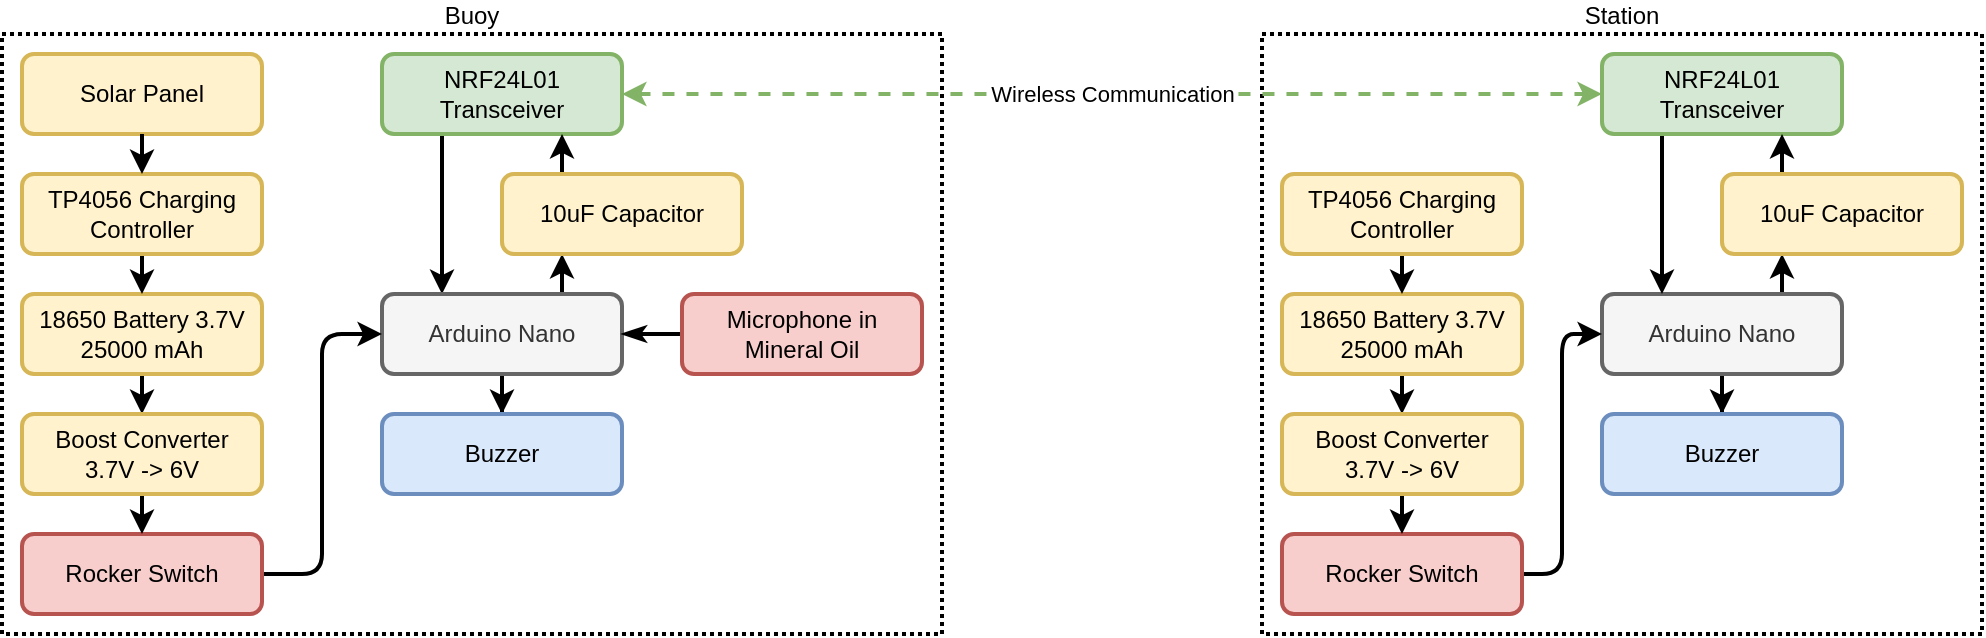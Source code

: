 <mxfile version="14.1.8" type="device" pages="2"><diagram name="Abstract" id="6Z99x5-NQWFpeb1Bx8L_"><mxGraphModel dx="1416" dy="857" grid="1" gridSize="10" guides="0" tooltips="1" connect="1" arrows="1" fold="1" page="1" pageScale="1" pageWidth="1920" pageHeight="1200" math="0" shadow="0"><root><mxCell id="Xa23CsqQ00-xPEFVHfZT-0"/><mxCell id="Xa23CsqQ00-xPEFVHfZT-1" parent="Xa23CsqQ00-xPEFVHfZT-0"/><mxCell id="Xa23CsqQ00-xPEFVHfZT-48" value="Station" style="rounded=0;whiteSpace=wrap;html=1;fillColor=none;strokeWidth=2;dashed=1;dashPattern=1 1;labelPosition=center;verticalLabelPosition=top;align=center;verticalAlign=bottom;" parent="Xa23CsqQ00-xPEFVHfZT-1" vertex="1"><mxGeometry x="660" y="30" width="360" height="300" as="geometry"/></mxCell><mxCell id="Xa23CsqQ00-xPEFVHfZT-47" value="Buoy" style="rounded=0;whiteSpace=wrap;html=1;fillColor=none;strokeWidth=2;dashed=1;dashPattern=1 1;labelPosition=center;verticalLabelPosition=top;align=center;verticalAlign=bottom;" parent="Xa23CsqQ00-xPEFVHfZT-1" vertex="1"><mxGeometry x="30" y="30" width="470" height="300" as="geometry"/></mxCell><mxCell id="Xa23CsqQ00-xPEFVHfZT-4" style="edgeStyle=orthogonalEdgeStyle;rounded=0;orthogonalLoop=1;jettySize=auto;html=1;entryX=0.5;entryY=0;entryDx=0;entryDy=0;strokeWidth=2;" parent="Xa23CsqQ00-xPEFVHfZT-1" source="Xa23CsqQ00-xPEFVHfZT-5" target="Xa23CsqQ00-xPEFVHfZT-22" edge="1"><mxGeometry relative="1" as="geometry"/></mxCell><mxCell id="Xa23CsqQ00-xPEFVHfZT-34" style="edgeStyle=orthogonalEdgeStyle;rounded=1;orthogonalLoop=1;jettySize=auto;html=1;entryX=0.25;entryY=1;entryDx=0;entryDy=0;startArrow=none;startFill=0;endArrow=classic;endFill=1;strokeWidth=2;exitX=0.75;exitY=0;exitDx=0;exitDy=0;" parent="Xa23CsqQ00-xPEFVHfZT-1" source="Xa23CsqQ00-xPEFVHfZT-5" target="Xa23CsqQ00-xPEFVHfZT-33" edge="1"><mxGeometry relative="1" as="geometry"/></mxCell><mxCell id="Xa23CsqQ00-xPEFVHfZT-37" style="edgeStyle=orthogonalEdgeStyle;rounded=1;orthogonalLoop=1;jettySize=auto;html=1;exitX=0.25;exitY=0;exitDx=0;exitDy=0;entryX=0.25;entryY=1;entryDx=0;entryDy=0;startArrow=classic;startFill=1;endArrow=none;endFill=0;strokeWidth=2;" parent="Xa23CsqQ00-xPEFVHfZT-1" source="Xa23CsqQ00-xPEFVHfZT-5" target="Xa23CsqQ00-xPEFVHfZT-6" edge="1"><mxGeometry relative="1" as="geometry"/></mxCell><mxCell id="Xa23CsqQ00-xPEFVHfZT-5" value="Arduino Nano" style="rounded=1;whiteSpace=wrap;html=1;fillColor=#f5f5f5;strokeColor=#666666;strokeWidth=2;fontColor=#333333;" parent="Xa23CsqQ00-xPEFVHfZT-1" vertex="1"><mxGeometry x="220" y="160" width="120" height="40" as="geometry"/></mxCell><mxCell id="Xa23CsqQ00-xPEFVHfZT-46" value="Wireless Communication" style="edgeStyle=orthogonalEdgeStyle;rounded=1;orthogonalLoop=1;jettySize=auto;html=1;entryX=0;entryY=0.5;entryDx=0;entryDy=0;startArrow=classic;startFill=1;endArrow=classic;endFill=1;strokeWidth=2;fillColor=#d5e8d4;strokeColor=#82b366;dashed=1;" parent="Xa23CsqQ00-xPEFVHfZT-1" source="Xa23CsqQ00-xPEFVHfZT-6" target="Xa23CsqQ00-xPEFVHfZT-18" edge="1"><mxGeometry relative="1" as="geometry"/></mxCell><mxCell id="Xa23CsqQ00-xPEFVHfZT-6" value="NRF24L01 Transceiver" style="rounded=1;whiteSpace=wrap;html=1;fillColor=#d5e8d4;strokeColor=#82b366;strokeWidth=2;" parent="Xa23CsqQ00-xPEFVHfZT-1" vertex="1"><mxGeometry x="220" y="40" width="120" height="40" as="geometry"/></mxCell><mxCell id="Xa23CsqQ00-xPEFVHfZT-7" style="edgeStyle=orthogonalEdgeStyle;rounded=1;orthogonalLoop=1;jettySize=auto;html=1;entryX=1;entryY=0.5;entryDx=0;entryDy=0;endArrow=classicThin;endFill=1;strokeColor=#000000;strokeWidth=2;" parent="Xa23CsqQ00-xPEFVHfZT-1" source="Xa23CsqQ00-xPEFVHfZT-8" target="Xa23CsqQ00-xPEFVHfZT-5" edge="1"><mxGeometry relative="1" as="geometry"/></mxCell><mxCell id="Xa23CsqQ00-xPEFVHfZT-8" value="Microphone in Mineral Oil" style="rounded=1;whiteSpace=wrap;html=1;fillColor=#f8cecc;strokeColor=#b85450;strokeWidth=2;" parent="Xa23CsqQ00-xPEFVHfZT-1" vertex="1"><mxGeometry x="370" y="160" width="120" height="40" as="geometry"/></mxCell><mxCell id="Xa23CsqQ00-xPEFVHfZT-9" style="edgeStyle=orthogonalEdgeStyle;rounded=1;orthogonalLoop=1;jettySize=auto;html=1;entryX=0.5;entryY=0;entryDx=0;entryDy=0;strokeWidth=2;" parent="Xa23CsqQ00-xPEFVHfZT-1" source="Xa23CsqQ00-xPEFVHfZT-10" target="Xa23CsqQ00-xPEFVHfZT-41" edge="1"><mxGeometry relative="1" as="geometry"/></mxCell><mxCell id="Xa23CsqQ00-xPEFVHfZT-10" value="18650 Battery 3.7V 25000 mAh" style="rounded=1;whiteSpace=wrap;html=1;fillColor=#fff2cc;strokeColor=#d6b656;strokeWidth=2;" parent="Xa23CsqQ00-xPEFVHfZT-1" vertex="1"><mxGeometry x="40" y="160" width="120" height="40" as="geometry"/></mxCell><mxCell id="Xa23CsqQ00-xPEFVHfZT-11" style="edgeStyle=orthogonalEdgeStyle;rounded=1;orthogonalLoop=1;jettySize=auto;html=1;entryX=0.5;entryY=0;entryDx=0;entryDy=0;startArrow=none;startFill=0;endArrow=classic;endFill=1;strokeColor=#000000;strokeWidth=2;" parent="Xa23CsqQ00-xPEFVHfZT-1" source="Xa23CsqQ00-xPEFVHfZT-12" target="Xa23CsqQ00-xPEFVHfZT-10" edge="1"><mxGeometry relative="1" as="geometry"/></mxCell><mxCell id="Xa23CsqQ00-xPEFVHfZT-12" value="TP4056 Charging Controller" style="rounded=1;whiteSpace=wrap;html=1;fillColor=#fff2cc;strokeColor=#d6b656;strokeWidth=2;" parent="Xa23CsqQ00-xPEFVHfZT-1" vertex="1"><mxGeometry x="40" y="100" width="120" height="40" as="geometry"/></mxCell><mxCell id="Xa23CsqQ00-xPEFVHfZT-13" value="Solar Panel" style="rounded=1;whiteSpace=wrap;html=1;fillColor=#fff2cc;strokeColor=#d6b656;strokeWidth=2;" parent="Xa23CsqQ00-xPEFVHfZT-1" vertex="1"><mxGeometry x="40" y="40" width="120" height="40" as="geometry"/></mxCell><mxCell id="Xa23CsqQ00-xPEFVHfZT-14" value="" style="endArrow=classic;html=1;strokeColor=#000000;strokeWidth=2;entryX=0.5;entryY=0;entryDx=0;entryDy=0;exitX=0.5;exitY=1;exitDx=0;exitDy=0;endFill=1;" parent="Xa23CsqQ00-xPEFVHfZT-1" source="Xa23CsqQ00-xPEFVHfZT-13" target="Xa23CsqQ00-xPEFVHfZT-12" edge="1"><mxGeometry width="50" height="50" relative="1" as="geometry"><mxPoint x="140" y="290" as="sourcePoint"/><mxPoint x="190" y="240" as="targetPoint"/></mxGeometry></mxCell><mxCell id="Xa23CsqQ00-xPEFVHfZT-15" style="edgeStyle=orthogonalEdgeStyle;rounded=0;orthogonalLoop=1;jettySize=auto;html=1;entryX=0.5;entryY=0;entryDx=0;entryDy=0;strokeWidth=2;" parent="Xa23CsqQ00-xPEFVHfZT-1" source="Xa23CsqQ00-xPEFVHfZT-16" target="Xa23CsqQ00-xPEFVHfZT-23" edge="1"><mxGeometry relative="1" as="geometry"/></mxCell><mxCell id="Xa23CsqQ00-xPEFVHfZT-39" style="edgeStyle=orthogonalEdgeStyle;rounded=1;orthogonalLoop=1;jettySize=auto;html=1;exitX=0.75;exitY=0;exitDx=0;exitDy=0;entryX=0.25;entryY=1;entryDx=0;entryDy=0;startArrow=none;startFill=0;endArrow=classic;endFill=1;strokeWidth=2;" parent="Xa23CsqQ00-xPEFVHfZT-1" source="Xa23CsqQ00-xPEFVHfZT-16" target="Xa23CsqQ00-xPEFVHfZT-38" edge="1"><mxGeometry relative="1" as="geometry"/></mxCell><mxCell id="Xa23CsqQ00-xPEFVHfZT-16" value="Arduino Nano" style="rounded=1;whiteSpace=wrap;html=1;fillColor=#f5f5f5;strokeColor=#666666;strokeWidth=2;fontColor=#333333;" parent="Xa23CsqQ00-xPEFVHfZT-1" vertex="1"><mxGeometry x="830" y="160" width="120" height="40" as="geometry"/></mxCell><mxCell id="Xa23CsqQ00-xPEFVHfZT-17" style="edgeStyle=orthogonalEdgeStyle;rounded=1;orthogonalLoop=1;jettySize=auto;html=1;entryX=0.25;entryY=0;entryDx=0;entryDy=0;startArrow=none;startFill=0;endArrow=classic;endFill=1;strokeColor=#000000;strokeWidth=2;exitX=0.25;exitY=1;exitDx=0;exitDy=0;" parent="Xa23CsqQ00-xPEFVHfZT-1" source="Xa23CsqQ00-xPEFVHfZT-18" target="Xa23CsqQ00-xPEFVHfZT-16" edge="1"><mxGeometry relative="1" as="geometry"/></mxCell><mxCell id="Xa23CsqQ00-xPEFVHfZT-18" value="NRF24L01 Transceiver" style="rounded=1;whiteSpace=wrap;html=1;fillColor=#d5e8d4;strokeColor=#82b366;strokeWidth=2;" parent="Xa23CsqQ00-xPEFVHfZT-1" vertex="1"><mxGeometry x="830" y="40" width="120" height="40" as="geometry"/></mxCell><mxCell id="Xa23CsqQ00-xPEFVHfZT-22" value="Buzzer" style="rounded=1;whiteSpace=wrap;html=1;fillColor=#dae8fc;strokeColor=#6c8ebf;strokeWidth=2;" parent="Xa23CsqQ00-xPEFVHfZT-1" vertex="1"><mxGeometry x="220" y="220" width="120" height="40" as="geometry"/></mxCell><mxCell id="Xa23CsqQ00-xPEFVHfZT-23" value="Buzzer" style="rounded=1;whiteSpace=wrap;html=1;fillColor=#dae8fc;strokeColor=#6c8ebf;strokeWidth=2;" parent="Xa23CsqQ00-xPEFVHfZT-1" vertex="1"><mxGeometry x="830" y="220" width="120" height="40" as="geometry"/></mxCell><mxCell id="Xa23CsqQ00-xPEFVHfZT-44" style="edgeStyle=orthogonalEdgeStyle;rounded=1;orthogonalLoop=1;jettySize=auto;html=1;entryX=0.5;entryY=0;entryDx=0;entryDy=0;startArrow=none;startFill=0;endArrow=classic;endFill=1;strokeWidth=2;" parent="Xa23CsqQ00-xPEFVHfZT-1" source="Xa23CsqQ00-xPEFVHfZT-25" target="Xa23CsqQ00-xPEFVHfZT-43" edge="1"><mxGeometry relative="1" as="geometry"/></mxCell><mxCell id="Xa23CsqQ00-xPEFVHfZT-25" value="18650 Battery 3.7V 25000 mAh" style="rounded=1;whiteSpace=wrap;html=1;fillColor=#fff2cc;strokeColor=#d6b656;strokeWidth=2;" parent="Xa23CsqQ00-xPEFVHfZT-1" vertex="1"><mxGeometry x="670" y="160" width="120" height="40" as="geometry"/></mxCell><mxCell id="Xa23CsqQ00-xPEFVHfZT-26" style="edgeStyle=orthogonalEdgeStyle;rounded=1;orthogonalLoop=1;jettySize=auto;html=1;entryX=0.5;entryY=0;entryDx=0;entryDy=0;strokeWidth=2;" parent="Xa23CsqQ00-xPEFVHfZT-1" source="Xa23CsqQ00-xPEFVHfZT-27" target="Xa23CsqQ00-xPEFVHfZT-25" edge="1"><mxGeometry relative="1" as="geometry"/></mxCell><mxCell id="Xa23CsqQ00-xPEFVHfZT-27" value="TP4056 Charging Controller" style="rounded=1;whiteSpace=wrap;html=1;fillColor=#fff2cc;strokeColor=#d6b656;strokeWidth=2;" parent="Xa23CsqQ00-xPEFVHfZT-1" vertex="1"><mxGeometry x="670" y="100" width="120" height="40" as="geometry"/></mxCell><mxCell id="Xa23CsqQ00-xPEFVHfZT-29" style="edgeStyle=orthogonalEdgeStyle;rounded=1;orthogonalLoop=1;jettySize=auto;html=1;entryX=0;entryY=0.5;entryDx=0;entryDy=0;strokeWidth=2;" parent="Xa23CsqQ00-xPEFVHfZT-1" source="Xa23CsqQ00-xPEFVHfZT-30" target="Xa23CsqQ00-xPEFVHfZT-16" edge="1"><mxGeometry relative="1" as="geometry"/></mxCell><mxCell id="Xa23CsqQ00-xPEFVHfZT-30" value="Rocker Switch" style="rounded=1;whiteSpace=wrap;html=1;fillColor=#f8cecc;strokeColor=#b85450;strokeWidth=2;" parent="Xa23CsqQ00-xPEFVHfZT-1" vertex="1"><mxGeometry x="670" y="280" width="120" height="40" as="geometry"/></mxCell><mxCell id="Xa23CsqQ00-xPEFVHfZT-31" style="edgeStyle=orthogonalEdgeStyle;rounded=1;orthogonalLoop=1;jettySize=auto;html=1;entryX=0;entryY=0.5;entryDx=0;entryDy=0;strokeWidth=2;" parent="Xa23CsqQ00-xPEFVHfZT-1" source="Xa23CsqQ00-xPEFVHfZT-32" target="Xa23CsqQ00-xPEFVHfZT-5" edge="1"><mxGeometry relative="1" as="geometry"/></mxCell><mxCell id="Xa23CsqQ00-xPEFVHfZT-32" value="Rocker Switch" style="rounded=1;whiteSpace=wrap;html=1;fillColor=#f8cecc;strokeColor=#b85450;strokeWidth=2;" parent="Xa23CsqQ00-xPEFVHfZT-1" vertex="1"><mxGeometry x="40" y="280" width="120" height="40" as="geometry"/></mxCell><mxCell id="Xa23CsqQ00-xPEFVHfZT-35" style="edgeStyle=orthogonalEdgeStyle;rounded=1;orthogonalLoop=1;jettySize=auto;html=1;entryX=0.75;entryY=1;entryDx=0;entryDy=0;startArrow=none;startFill=0;endArrow=classic;endFill=1;strokeWidth=2;exitX=0.25;exitY=0;exitDx=0;exitDy=0;" parent="Xa23CsqQ00-xPEFVHfZT-1" source="Xa23CsqQ00-xPEFVHfZT-33" target="Xa23CsqQ00-xPEFVHfZT-6" edge="1"><mxGeometry relative="1" as="geometry"/></mxCell><mxCell id="Xa23CsqQ00-xPEFVHfZT-33" value="10uF Capacitor" style="rounded=1;whiteSpace=wrap;html=1;fillColor=#fff2cc;strokeColor=#d6b656;strokeWidth=2;" parent="Xa23CsqQ00-xPEFVHfZT-1" vertex="1"><mxGeometry x="280" y="100" width="120" height="40" as="geometry"/></mxCell><mxCell id="Xa23CsqQ00-xPEFVHfZT-40" style="edgeStyle=orthogonalEdgeStyle;rounded=1;orthogonalLoop=1;jettySize=auto;html=1;exitX=0.25;exitY=0;exitDx=0;exitDy=0;entryX=0.75;entryY=1;entryDx=0;entryDy=0;startArrow=none;startFill=0;endArrow=classic;endFill=1;strokeWidth=2;" parent="Xa23CsqQ00-xPEFVHfZT-1" source="Xa23CsqQ00-xPEFVHfZT-38" target="Xa23CsqQ00-xPEFVHfZT-18" edge="1"><mxGeometry relative="1" as="geometry"/></mxCell><mxCell id="Xa23CsqQ00-xPEFVHfZT-38" value="10uF Capacitor" style="rounded=1;whiteSpace=wrap;html=1;fillColor=#fff2cc;strokeColor=#d6b656;strokeWidth=2;" parent="Xa23CsqQ00-xPEFVHfZT-1" vertex="1"><mxGeometry x="890" y="100" width="120" height="40" as="geometry"/></mxCell><mxCell id="Xa23CsqQ00-xPEFVHfZT-42" style="edgeStyle=orthogonalEdgeStyle;rounded=1;orthogonalLoop=1;jettySize=auto;html=1;entryX=0.5;entryY=0;entryDx=0;entryDy=0;startArrow=none;startFill=0;endArrow=classic;endFill=1;strokeWidth=2;" parent="Xa23CsqQ00-xPEFVHfZT-1" source="Xa23CsqQ00-xPEFVHfZT-41" target="Xa23CsqQ00-xPEFVHfZT-32" edge="1"><mxGeometry relative="1" as="geometry"/></mxCell><mxCell id="Xa23CsqQ00-xPEFVHfZT-41" value="Boost Converter&lt;br&gt;3.7V -&amp;gt; 6V" style="rounded=1;whiteSpace=wrap;html=1;fillColor=#fff2cc;strokeColor=#d6b656;strokeWidth=2;" parent="Xa23CsqQ00-xPEFVHfZT-1" vertex="1"><mxGeometry x="40" y="220" width="120" height="40" as="geometry"/></mxCell><mxCell id="Xa23CsqQ00-xPEFVHfZT-45" style="edgeStyle=orthogonalEdgeStyle;rounded=1;orthogonalLoop=1;jettySize=auto;html=1;entryX=0.5;entryY=0;entryDx=0;entryDy=0;startArrow=none;startFill=0;endArrow=classic;endFill=1;strokeWidth=2;" parent="Xa23CsqQ00-xPEFVHfZT-1" source="Xa23CsqQ00-xPEFVHfZT-43" target="Xa23CsqQ00-xPEFVHfZT-30" edge="1"><mxGeometry relative="1" as="geometry"/></mxCell><mxCell id="Xa23CsqQ00-xPEFVHfZT-43" value="Boost Converter&lt;br&gt;3.7V -&amp;gt; 6V" style="rounded=1;whiteSpace=wrap;html=1;fillColor=#fff2cc;strokeColor=#d6b656;strokeWidth=2;" parent="Xa23CsqQ00-xPEFVHfZT-1" vertex="1"><mxGeometry x="670" y="220" width="120" height="40" as="geometry"/></mxCell></root></mxGraphModel></diagram><diagram id="MnWDYc21Qr0fa2lOKG_L" name="Flowchart"><mxGraphModel dx="1868" dy="891" grid="1" gridSize="10" guides="0" tooltips="1" connect="1" arrows="1" fold="1" page="1" pageScale="1" pageWidth="1200" pageHeight="1920" math="0" shadow="0"><root><mxCell id="PPhkZShD2Yr_i_jdofNt-0"/><mxCell id="PPhkZShD2Yr_i_jdofNt-1" parent="PPhkZShD2Yr_i_jdofNt-0"/><mxCell id="PPhkZShD2Yr_i_jdofNt-4" style="edgeStyle=orthogonalEdgeStyle;rounded=1;orthogonalLoop=1;jettySize=auto;html=1;entryX=0.5;entryY=0;entryDx=0;entryDy=0;startArrow=none;startFill=0;endArrow=classic;endFill=1;strokeWidth=2;" parent="PPhkZShD2Yr_i_jdofNt-1" source="PPhkZShD2Yr_i_jdofNt-2" target="PPhkZShD2Yr_i_jdofNt-3" edge="1"><mxGeometry relative="1" as="geometry"/></mxCell><mxCell id="PPhkZShD2Yr_i_jdofNt-2" value="Buoy power on" style="strokeWidth=2;html=1;shape=mxgraph.flowchart.terminator;whiteSpace=wrap;" parent="PPhkZShD2Yr_i_jdofNt-1" vertex="1"><mxGeometry x="250" y="40" width="100" height="60" as="geometry"/></mxCell><mxCell id="PPhkZShD2Yr_i_jdofNt-6" style="edgeStyle=orthogonalEdgeStyle;rounded=1;orthogonalLoop=1;jettySize=auto;html=1;entryX=0.5;entryY=0;entryDx=0;entryDy=0;startArrow=none;startFill=0;endArrow=classic;endFill=1;strokeWidth=2;" parent="PPhkZShD2Yr_i_jdofNt-1" source="PPhkZShD2Yr_i_jdofNt-3" target="PPhkZShD2Yr_i_jdofNt-5" edge="1"><mxGeometry relative="1" as="geometry"/></mxCell><mxCell id="PPhkZShD2Yr_i_jdofNt-3" value="Query transceiver" style="rounded=1;whiteSpace=wrap;html=1;strokeWidth=2;fillColor=#ffffff;" parent="PPhkZShD2Yr_i_jdofNt-1" vertex="1"><mxGeometry x="240" y="120" width="120" height="60" as="geometry"/></mxCell><mxCell id="PPhkZShD2Yr_i_jdofNt-8" value="Yes" style="edgeStyle=orthogonalEdgeStyle;rounded=1;orthogonalLoop=1;jettySize=auto;html=1;entryX=0.5;entryY=0;entryDx=0;entryDy=0;startArrow=none;startFill=0;endArrow=classic;endFill=1;strokeWidth=2;exitX=1;exitY=0.5;exitDx=0;exitDy=0;" parent="PPhkZShD2Yr_i_jdofNt-1" source="PPhkZShD2Yr_i_jdofNt-5" target="PPhkZShD2Yr_i_jdofNt-26" edge="1"><mxGeometry x="-0.5" relative="1" as="geometry"><mxPoint x="380" y="320" as="targetPoint"/><mxPoint as="offset"/></mxGeometry></mxCell><mxCell id="PPhkZShD2Yr_i_jdofNt-10" value="No" style="edgeStyle=orthogonalEdgeStyle;rounded=1;orthogonalLoop=1;jettySize=auto;html=1;entryX=0.5;entryY=0;entryDx=0;entryDy=0;startArrow=none;startFill=0;endArrow=classic;endFill=1;strokeWidth=2;exitX=0;exitY=0.5;exitDx=0;exitDy=0;" parent="PPhkZShD2Yr_i_jdofNt-1" source="PPhkZShD2Yr_i_jdofNt-5" target="PPhkZShD2Yr_i_jdofNt-9" edge="1"><mxGeometry relative="1" as="geometry"/></mxCell><mxCell id="PPhkZShD2Yr_i_jdofNt-5" value="Transceiver&lt;br&gt;active?" style="rhombus;whiteSpace=wrap;html=1;strokeWidth=2;fillColor=#ffffff;rounded=1;" parent="PPhkZShD2Yr_i_jdofNt-1" vertex="1"><mxGeometry x="240" y="200" width="120" height="120" as="geometry"/></mxCell><mxCell id="PPhkZShD2Yr_i_jdofNt-9" value="Beep code for transceiver ERR" style="rounded=1;whiteSpace=wrap;html=1;strokeWidth=2;fillColor=#ffffff;" parent="PPhkZShD2Yr_i_jdofNt-1" vertex="1"><mxGeometry x="160" y="320" width="120" height="60" as="geometry"/></mxCell><mxCell id="PPhkZShD2Yr_i_jdofNt-21" value="Yes" style="edgeStyle=orthogonalEdgeStyle;rounded=1;orthogonalLoop=1;jettySize=auto;html=1;entryX=0.5;entryY=0;entryDx=0;entryDy=0;startArrow=none;startFill=0;endArrow=classic;endFill=1;strokeWidth=2;exitX=1;exitY=0.5;exitDx=0;exitDy=0;" parent="PPhkZShD2Yr_i_jdofNt-1" source="PPhkZShD2Yr_i_jdofNt-17" target="PPhkZShD2Yr_i_jdofNt-20" edge="1"><mxGeometry relative="1" as="geometry"/></mxCell><mxCell id="PPhkZShD2Yr_i_jdofNt-23" value="No" style="edgeStyle=orthogonalEdgeStyle;rounded=1;orthogonalLoop=1;jettySize=auto;html=1;entryX=0.5;entryY=0;entryDx=0;entryDy=0;startArrow=none;startFill=0;endArrow=classic;endFill=1;strokeWidth=2;exitX=0;exitY=0.5;exitDx=0;exitDy=0;" parent="PPhkZShD2Yr_i_jdofNt-1" source="PPhkZShD2Yr_i_jdofNt-17" target="PPhkZShD2Yr_i_jdofNt-22" edge="1"><mxGeometry relative="1" as="geometry"/></mxCell><mxCell id="PPhkZShD2Yr_i_jdofNt-17" value="New message received?" style="rhombus;whiteSpace=wrap;html=1;strokeWidth=2;fillColor=#ffffff;rounded=1;" parent="PPhkZShD2Yr_i_jdofNt-1" vertex="1"><mxGeometry x="320" y="610" width="120" height="120" as="geometry"/></mxCell><mxCell id="PPhkZShD2Yr_i_jdofNt-20" value="Interpret message" style="rounded=1;whiteSpace=wrap;html=1;strokeWidth=2;fillColor=#ffffff;" parent="PPhkZShD2Yr_i_jdofNt-1" vertex="1"><mxGeometry x="400" y="730" width="120" height="60" as="geometry"/></mxCell><mxCell id="PPhkZShD2Yr_i_jdofNt-25" value="No" style="edgeStyle=orthogonalEdgeStyle;rounded=1;orthogonalLoop=1;jettySize=auto;html=1;entryX=0.5;entryY=0;entryDx=0;entryDy=0;startArrow=none;startFill=0;endArrow=classic;endFill=1;strokeWidth=2;exitX=0;exitY=0.5;exitDx=0;exitDy=0;" parent="PPhkZShD2Yr_i_jdofNt-1" source="PPhkZShD2Yr_i_jdofNt-22" target="PPhkZShD2Yr_i_jdofNt-24" edge="1"><mxGeometry relative="1" as="geometry"/></mxCell><mxCell id="PPhkZShD2Yr_i_jdofNt-22" value="Sound level&lt;br&gt;normal?" style="rhombus;whiteSpace=wrap;html=1;strokeWidth=2;fillColor=#ffffff;rounded=1;" parent="PPhkZShD2Yr_i_jdofNt-1" vertex="1"><mxGeometry x="240" y="790" width="120" height="120" as="geometry"/></mxCell><mxCell id="PPhkZShD2Yr_i_jdofNt-24" value="Alert station" style="rounded=1;whiteSpace=wrap;html=1;strokeWidth=2;fillColor=#ffffff;" parent="PPhkZShD2Yr_i_jdofNt-1" vertex="1"><mxGeometry x="160" y="910" width="120" height="60" as="geometry"/></mxCell><mxCell id="PPhkZShD2Yr_i_jdofNt-39" style="edgeStyle=orthogonalEdgeStyle;rounded=1;orthogonalLoop=1;jettySize=auto;html=1;entryX=0.5;entryY=0;entryDx=0;entryDy=0;startArrow=none;startFill=0;endArrow=classic;endFill=1;strokeWidth=2;" parent="PPhkZShD2Yr_i_jdofNt-1" source="PPhkZShD2Yr_i_jdofNt-26" target="PPhkZShD2Yr_i_jdofNt-38" edge="1"><mxGeometry relative="1" as="geometry"/></mxCell><mxCell id="PPhkZShD2Yr_i_jdofNt-26" value="Wait for connection with station" style="rounded=1;whiteSpace=wrap;html=1;strokeWidth=2;fillColor=#ffffff;" parent="PPhkZShD2Yr_i_jdofNt-1" vertex="1"><mxGeometry x="320" y="400" width="120" height="60" as="geometry"/></mxCell><mxCell id="PPhkZShD2Yr_i_jdofNt-34" value="Yes" style="endArrow=classic;html=1;strokeWidth=2;exitX=1;exitY=0.5;exitDx=0;exitDy=0;entryX=0.5;entryY=0;entryDx=0;entryDy=0;" parent="PPhkZShD2Yr_i_jdofNt-1" source="PPhkZShD2Yr_i_jdofNt-22" target="PPhkZShD2Yr_i_jdofNt-17" edge="1"><mxGeometry x="-0.921" width="50" height="50" relative="1" as="geometry"><mxPoint x="370" y="840" as="sourcePoint"/><mxPoint x="140" y="840" as="targetPoint"/><Array as="points"><mxPoint x="380" y="850"/><mxPoint x="380" y="990"/><mxPoint x="140" y="990"/><mxPoint x="140" y="580"/><mxPoint x="380" y="580"/></Array><mxPoint as="offset"/></mxGeometry></mxCell><mxCell id="PPhkZShD2Yr_i_jdofNt-36" value="" style="endArrow=classic;html=1;strokeWidth=2;exitX=0;exitY=0.5;exitDx=0;exitDy=0;" parent="PPhkZShD2Yr_i_jdofNt-1" source="PPhkZShD2Yr_i_jdofNt-24" edge="1"><mxGeometry width="50" height="50" relative="1" as="geometry"><mxPoint x="80" y="850" as="sourcePoint"/><mxPoint x="140" y="910" as="targetPoint"/><Array as="points"><mxPoint x="140" y="940"/></Array></mxGeometry></mxCell><mxCell id="PPhkZShD2Yr_i_jdofNt-37" value="Main loop starts here" style="endArrow=none;html=1;strokeWidth=2;exitX=0.5;exitY=0;exitDx=0;exitDy=0;startArrow=classic;startFill=1;entryX=0.5;entryY=1;entryDx=0;entryDy=0;" parent="PPhkZShD2Yr_i_jdofNt-1" source="PPhkZShD2Yr_i_jdofNt-17" target="PPhkZShD2Yr_i_jdofNt-38" edge="1"><mxGeometry x="0.25" width="50" height="50" relative="1" as="geometry"><mxPoint x="430" y="600" as="sourcePoint"/><mxPoint x="370" y="550" as="targetPoint"/><mxPoint as="offset"/></mxGeometry></mxCell><mxCell id="PPhkZShD2Yr_i_jdofNt-38" value="Beep code for connection with station" style="rounded=1;whiteSpace=wrap;html=1;strokeWidth=2;fillColor=#ffffff;" parent="PPhkZShD2Yr_i_jdofNt-1" vertex="1"><mxGeometry x="320" y="480" width="120" height="60" as="geometry"/></mxCell><mxCell id="PPhkZShD2Yr_i_jdofNt-41" style="edgeStyle=orthogonalEdgeStyle;rounded=1;orthogonalLoop=1;jettySize=auto;html=1;entryX=0.5;entryY=0;entryDx=0;entryDy=0;startArrow=none;startFill=0;endArrow=classic;endFill=1;strokeWidth=2;" parent="PPhkZShD2Yr_i_jdofNt-1" source="PPhkZShD2Yr_i_jdofNt-42" target="PPhkZShD2Yr_i_jdofNt-44" edge="1"><mxGeometry relative="1" as="geometry"/></mxCell><mxCell id="PPhkZShD2Yr_i_jdofNt-42" value="Station power on" style="strokeWidth=2;html=1;shape=mxgraph.flowchart.terminator;whiteSpace=wrap;" parent="PPhkZShD2Yr_i_jdofNt-1" vertex="1"><mxGeometry x="770" y="40" width="100" height="60" as="geometry"/></mxCell><mxCell id="PPhkZShD2Yr_i_jdofNt-43" style="edgeStyle=orthogonalEdgeStyle;rounded=1;orthogonalLoop=1;jettySize=auto;html=1;entryX=0.5;entryY=0;entryDx=0;entryDy=0;startArrow=none;startFill=0;endArrow=classic;endFill=1;strokeWidth=2;" parent="PPhkZShD2Yr_i_jdofNt-1" source="PPhkZShD2Yr_i_jdofNt-44" target="PPhkZShD2Yr_i_jdofNt-47" edge="1"><mxGeometry relative="1" as="geometry"/></mxCell><mxCell id="PPhkZShD2Yr_i_jdofNt-44" value="Query transceiver" style="rounded=1;whiteSpace=wrap;html=1;strokeWidth=2;fillColor=#ffffff;" parent="PPhkZShD2Yr_i_jdofNt-1" vertex="1"><mxGeometry x="760" y="120" width="120" height="60" as="geometry"/></mxCell><mxCell id="PPhkZShD2Yr_i_jdofNt-45" value="Yes" style="edgeStyle=orthogonalEdgeStyle;rounded=1;orthogonalLoop=1;jettySize=auto;html=1;entryX=0.5;entryY=0;entryDx=0;entryDy=0;startArrow=none;startFill=0;endArrow=classic;endFill=1;strokeWidth=2;exitX=1;exitY=0.5;exitDx=0;exitDy=0;" parent="PPhkZShD2Yr_i_jdofNt-1" source="PPhkZShD2Yr_i_jdofNt-47" target="PPhkZShD2Yr_i_jdofNt-48" edge="1"><mxGeometry relative="1" as="geometry"/></mxCell><mxCell id="PPhkZShD2Yr_i_jdofNt-46" value="No" style="edgeStyle=orthogonalEdgeStyle;rounded=1;orthogonalLoop=1;jettySize=auto;html=1;entryX=0.5;entryY=0;entryDx=0;entryDy=0;startArrow=none;startFill=0;endArrow=classic;endFill=1;strokeWidth=2;exitX=0;exitY=0.5;exitDx=0;exitDy=0;" parent="PPhkZShD2Yr_i_jdofNt-1" source="PPhkZShD2Yr_i_jdofNt-47" target="PPhkZShD2Yr_i_jdofNt-49" edge="1"><mxGeometry relative="1" as="geometry"/></mxCell><mxCell id="PPhkZShD2Yr_i_jdofNt-47" value="Transceiver&lt;br&gt;active?" style="rhombus;whiteSpace=wrap;html=1;strokeWidth=2;fillColor=#ffffff;rounded=1;" parent="PPhkZShD2Yr_i_jdofNt-1" vertex="1"><mxGeometry x="760" y="200" width="120" height="120" as="geometry"/></mxCell><mxCell id="PPhkZShD2Yr_i_jdofNt-54" style="edgeStyle=orthogonalEdgeStyle;rounded=1;orthogonalLoop=1;jettySize=auto;html=1;entryX=0.5;entryY=0;entryDx=0;entryDy=0;startArrow=none;startFill=0;endArrow=classic;endFill=1;strokeWidth=2;" parent="PPhkZShD2Yr_i_jdofNt-1" source="PPhkZShD2Yr_i_jdofNt-48" target="PPhkZShD2Yr_i_jdofNt-52" edge="1"><mxGeometry relative="1" as="geometry"/></mxCell><mxCell id="PPhkZShD2Yr_i_jdofNt-48" value="Beep code for transceiver OK" style="rounded=1;whiteSpace=wrap;html=1;strokeWidth=2;fillColor=#ffffff;" parent="PPhkZShD2Yr_i_jdofNt-1" vertex="1"><mxGeometry x="840" y="320" width="120" height="60" as="geometry"/></mxCell><mxCell id="PPhkZShD2Yr_i_jdofNt-49" value="Beep code for transceiver ERR" style="rounded=1;whiteSpace=wrap;html=1;strokeWidth=2;fillColor=#ffffff;" parent="PPhkZShD2Yr_i_jdofNt-1" vertex="1"><mxGeometry x="680" y="320" width="120" height="60" as="geometry"/></mxCell><mxCell id="PPhkZShD2Yr_i_jdofNt-51" style="edgeStyle=orthogonalEdgeStyle;rounded=1;orthogonalLoop=1;jettySize=auto;html=1;entryX=0.5;entryY=0;entryDx=0;entryDy=0;startArrow=none;startFill=0;endArrow=classic;endFill=1;strokeWidth=2;" parent="PPhkZShD2Yr_i_jdofNt-1" source="PPhkZShD2Yr_i_jdofNt-52" target="PPhkZShD2Yr_i_jdofNt-53" edge="1"><mxGeometry relative="1" as="geometry"/></mxCell><mxCell id="PPhkZShD2Yr_i_jdofNt-52" value="Connect to buoy" style="rounded=1;whiteSpace=wrap;html=1;strokeWidth=2;fillColor=#ffffff;" parent="PPhkZShD2Yr_i_jdofNt-1" vertex="1"><mxGeometry x="840" y="400" width="120" height="60" as="geometry"/></mxCell><mxCell id="PPhkZShD2Yr_i_jdofNt-53" value="Beep code for connection with buoy" style="rounded=1;whiteSpace=wrap;html=1;strokeWidth=2;fillColor=#ffffff;" parent="PPhkZShD2Yr_i_jdofNt-1" vertex="1"><mxGeometry x="840" y="480" width="120" height="60" as="geometry"/></mxCell><mxCell id="PPhkZShD2Yr_i_jdofNt-55" value="Yes" style="edgeStyle=orthogonalEdgeStyle;rounded=1;orthogonalLoop=1;jettySize=auto;html=1;entryX=0.5;entryY=0;entryDx=0;entryDy=0;startArrow=none;startFill=0;endArrow=classic;endFill=1;strokeWidth=2;exitX=1;exitY=0.5;exitDx=0;exitDy=0;" parent="PPhkZShD2Yr_i_jdofNt-1" source="PPhkZShD2Yr_i_jdofNt-57" target="PPhkZShD2Yr_i_jdofNt-58" edge="1"><mxGeometry relative="1" as="geometry"/></mxCell><mxCell id="PPhkZShD2Yr_i_jdofNt-56" value="No" style="edgeStyle=orthogonalEdgeStyle;rounded=1;orthogonalLoop=1;jettySize=auto;html=1;entryX=0.5;entryY=0;entryDx=0;entryDy=0;startArrow=none;startFill=0;endArrow=classic;endFill=1;strokeWidth=2;exitX=0;exitY=0.5;exitDx=0;exitDy=0;" parent="PPhkZShD2Yr_i_jdofNt-1" source="PPhkZShD2Yr_i_jdofNt-57" target="PPhkZShD2Yr_i_jdofNt-60" edge="1"><mxGeometry relative="1" as="geometry"/></mxCell><mxCell id="PPhkZShD2Yr_i_jdofNt-57" value="Interrupt from&lt;br&gt;transceiver?" style="rhombus;whiteSpace=wrap;html=1;strokeWidth=2;fillColor=#ffffff;rounded=1;" parent="PPhkZShD2Yr_i_jdofNt-1" vertex="1"><mxGeometry x="840" y="610" width="120" height="120" as="geometry"/></mxCell><mxCell id="PPhkZShD2Yr_i_jdofNt-58" value="Interpret message" style="rounded=1;whiteSpace=wrap;html=1;strokeWidth=2;fillColor=#ffffff;" parent="PPhkZShD2Yr_i_jdofNt-1" vertex="1"><mxGeometry x="920" y="720" width="120" height="60" as="geometry"/></mxCell><mxCell id="PPhkZShD2Yr_i_jdofNt-59" value="Yes" style="edgeStyle=orthogonalEdgeStyle;rounded=1;orthogonalLoop=1;jettySize=auto;html=1;entryX=0.5;entryY=0;entryDx=0;entryDy=0;startArrow=none;startFill=0;endArrow=classic;endFill=1;strokeWidth=2;exitX=1;exitY=0.5;exitDx=0;exitDy=0;" parent="PPhkZShD2Yr_i_jdofNt-1" source="PPhkZShD2Yr_i_jdofNt-60" target="PPhkZShD2Yr_i_jdofNt-61" edge="1"><mxGeometry relative="1" as="geometry"/></mxCell><mxCell id="PPhkZShD2Yr_i_jdofNt-60" value="Time to ping for buoy?" style="rhombus;whiteSpace=wrap;html=1;strokeWidth=2;fillColor=#ffffff;rounded=1;" parent="PPhkZShD2Yr_i_jdofNt-1" vertex="1"><mxGeometry x="760" y="720" width="120" height="120" as="geometry"/></mxCell><mxCell id="PPhkZShD2Yr_i_jdofNt-67" style="edgeStyle=orthogonalEdgeStyle;rounded=1;orthogonalLoop=1;jettySize=auto;html=1;entryX=0.5;entryY=0;entryDx=0;entryDy=0;startArrow=none;startFill=0;endArrow=classic;endFill=1;strokeWidth=2;" parent="PPhkZShD2Yr_i_jdofNt-1" source="PPhkZShD2Yr_i_jdofNt-61" target="PPhkZShD2Yr_i_jdofNt-66" edge="1"><mxGeometry relative="1" as="geometry"/></mxCell><mxCell id="PPhkZShD2Yr_i_jdofNt-61" value="Ping buoy" style="rounded=1;whiteSpace=wrap;html=1;strokeWidth=2;fillColor=#ffffff;" parent="PPhkZShD2Yr_i_jdofNt-1" vertex="1"><mxGeometry x="840" y="840" width="120" height="60" as="geometry"/></mxCell><mxCell id="PPhkZShD2Yr_i_jdofNt-65" value="Main loop starts here" style="endArrow=none;html=1;strokeWidth=2;exitX=0.5;exitY=0;exitDx=0;exitDy=0;startArrow=classic;startFill=1;entryX=0.5;entryY=1;entryDx=0;entryDy=0;" parent="PPhkZShD2Yr_i_jdofNt-1" source="PPhkZShD2Yr_i_jdofNt-57" target="PPhkZShD2Yr_i_jdofNt-53" edge="1"><mxGeometry x="0.25" width="50" height="50" relative="1" as="geometry"><mxPoint x="950" y="620" as="sourcePoint"/><mxPoint x="890" y="560" as="targetPoint"/><mxPoint as="offset"/></mxGeometry></mxCell><mxCell id="PPhkZShD2Yr_i_jdofNt-66" value="Did buoy&lt;br&gt;respond?" style="rhombus;whiteSpace=wrap;html=1;strokeWidth=2;fillColor=#ffffff;rounded=1;" parent="PPhkZShD2Yr_i_jdofNt-1" vertex="1"><mxGeometry x="840" y="920" width="120" height="120" as="geometry"/></mxCell><mxCell id="4RSSlNsNNd7wUD_7fbDl-2" value="" style="endArrow=classic;html=1;strokeWidth=2;exitX=0;exitY=0.5;exitDx=0;exitDy=0;entryX=0.5;entryY=0;entryDx=0;entryDy=0;" edge="1" parent="PPhkZShD2Yr_i_jdofNt-1" source="PPhkZShD2Yr_i_jdofNt-20" target="PPhkZShD2Yr_i_jdofNt-22"><mxGeometry width="50" height="50" relative="1" as="geometry"><mxPoint x="220" y="800" as="sourcePoint"/><mxPoint x="270" y="750" as="targetPoint"/><Array as="points"><mxPoint x="300" y="760"/></Array></mxGeometry></mxCell></root></mxGraphModel></diagram></mxfile>